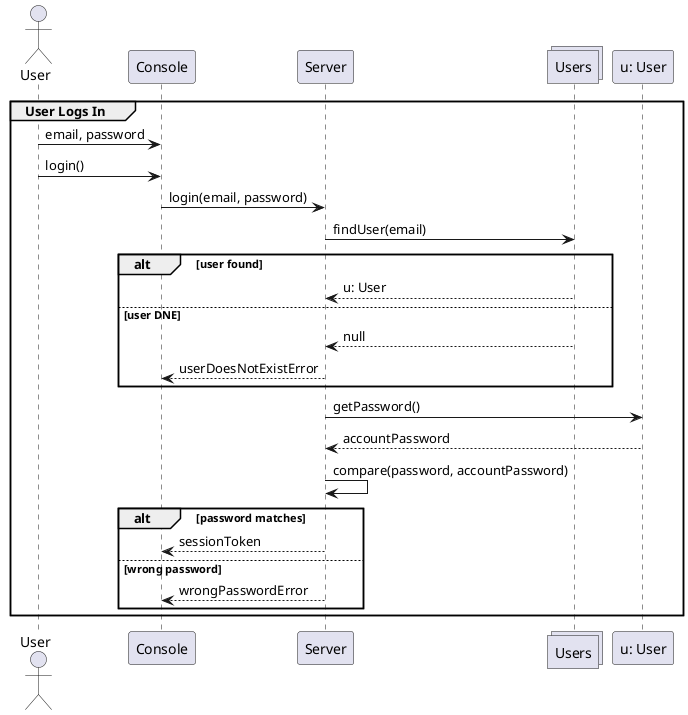 @startuml TakingOffering

Actor UserPerson as "User"
participant Console as Console
participant Server as Server
collections Users as Accounts
participant User as "u: User"



group User Logs In
  UserPerson -> Console: email, password
  UserPerson -> Console: login()
  Console -> Server: login(email, password)
  Server -> Accounts: findUser(email)
  alt user found
    Accounts --> Server: u: User
  else user DNE
    Accounts --> Server: null
    Server --> Console: userDoesNotExistError
  end
  Server -> User: getPassword()
  User --> Server: accountPassword
  Server -> Server: compare(password, accountPassword)
  alt password matches
    Server --> Console: sessionToken
  else wrong password
    Server --> Console: wrongPasswordError
  end
end

@enduml